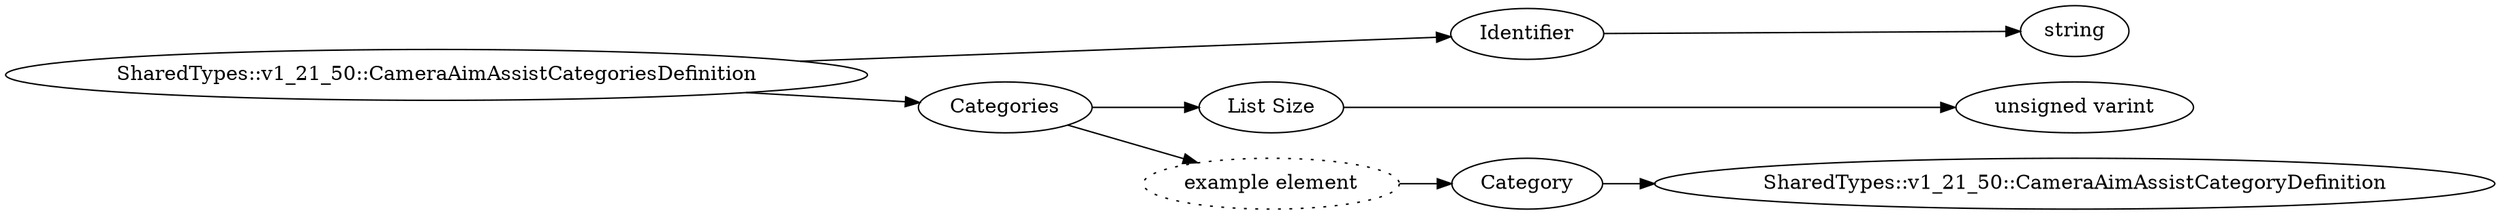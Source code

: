 digraph "SharedTypes::v1_21_50::CameraAimAssistCategoriesDefinition" {
rankdir = LR
6
6 -> 7
7 -> 8
6 -> 9
9 -> 10
10 -> 11
9 -> 12
12 -> 13
13 -> 48

6 [label="SharedTypes::v1_21_50::CameraAimAssistCategoriesDefinition",comment="name: \"SharedTypes::v1_21_50::CameraAimAssistCategoriesDefinition\", typeName: \"\", id: 6, branchId: 0, recurseId: -1, attributes: 0, notes: \"\""];
7 [label="Identifier",comment="name: \"Identifier\", typeName: \"\", id: 7, branchId: 0, recurseId: -1, attributes: 0, notes: \"\""];
8 [label="string",comment="name: \"string\", typeName: \"\", id: 8, branchId: 0, recurseId: -1, attributes: 512, notes: \"\""];
9 [label="Categories",comment="name: \"Categories\", typeName: \"\", id: 9, branchId: 0, recurseId: -1, attributes: 8, notes: \"\""];
10 [label="List Size",comment="name: \"List Size\", typeName: \"\", id: 10, branchId: 0, recurseId: -1, attributes: 0, notes: \"\""];
11 [label="unsigned varint",comment="name: \"unsigned varint\", typeName: \"\", id: 11, branchId: 0, recurseId: -1, attributes: 512, notes: \"\""];
12 [label="example element",style=dotted,comment="name: \"example element\", typeName: \"\", id: 12, branchId: 0, recurseId: -1, attributes: 16, notes: \"\""];
13 [label="Category",comment="name: \"Category\", typeName: \"SharedTypes::v1_21_50::CameraAimAssistCategoryDefinition\", id: 13, branchId: 0, recurseId: -1, attributes: 256, notes: \"\""];
48 [label="SharedTypes::v1_21_50::CameraAimAssistCategoryDefinition",comment="name: \"SharedTypes::v1_21_50::CameraAimAssistCategoryDefinition\", typeName: \"\", id: 48, branchId: 0, recurseId: -1, attributes: 512, notes: \"\""];
{ rank = max;8;11;48}

}
